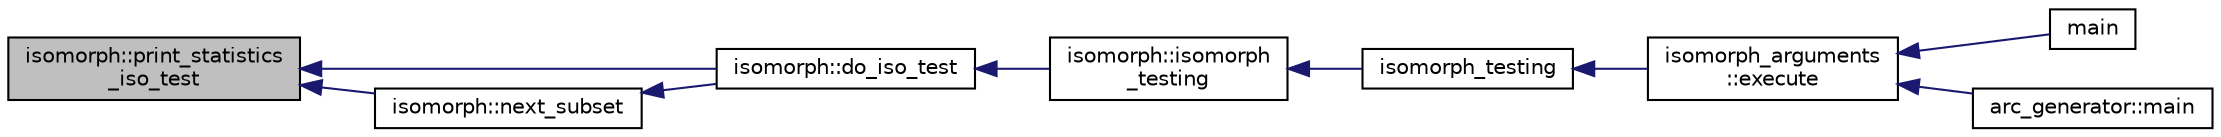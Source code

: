 digraph "isomorph::print_statistics_iso_test"
{
  edge [fontname="Helvetica",fontsize="10",labelfontname="Helvetica",labelfontsize="10"];
  node [fontname="Helvetica",fontsize="10",shape=record];
  rankdir="LR";
  Node9834 [label="isomorph::print_statistics\l_iso_test",height=0.2,width=0.4,color="black", fillcolor="grey75", style="filled", fontcolor="black"];
  Node9834 -> Node9835 [dir="back",color="midnightblue",fontsize="10",style="solid",fontname="Helvetica"];
  Node9835 [label="isomorph::do_iso_test",height=0.2,width=0.4,color="black", fillcolor="white", style="filled",URL="$d3/d5f/classisomorph.html#a51fc3bf5cc3a99282a489b2df37ee24e"];
  Node9835 -> Node9836 [dir="back",color="midnightblue",fontsize="10",style="solid",fontname="Helvetica"];
  Node9836 [label="isomorph::isomorph\l_testing",height=0.2,width=0.4,color="black", fillcolor="white", style="filled",URL="$d3/d5f/classisomorph.html#ad7945ec94ba0ba16953482edfaa4da6e"];
  Node9836 -> Node9837 [dir="back",color="midnightblue",fontsize="10",style="solid",fontname="Helvetica"];
  Node9837 [label="isomorph_testing",height=0.2,width=0.4,color="black", fillcolor="white", style="filled",URL="$d4/d7e/isomorph__global_8_c.html#a5a73cbe9f89c4727f086482ee2d238f9"];
  Node9837 -> Node9838 [dir="back",color="midnightblue",fontsize="10",style="solid",fontname="Helvetica"];
  Node9838 [label="isomorph_arguments\l::execute",height=0.2,width=0.4,color="black", fillcolor="white", style="filled",URL="$d5/de4/classisomorph__arguments.html#aa85e472d14906abdd5672dc66027583e"];
  Node9838 -> Node9839 [dir="back",color="midnightblue",fontsize="10",style="solid",fontname="Helvetica"];
  Node9839 [label="main",height=0.2,width=0.4,color="black", fillcolor="white", style="filled",URL="$d1/d5e/blt__main_8_c.html#a217dbf8b442f20279ea00b898af96f52"];
  Node9838 -> Node9840 [dir="back",color="midnightblue",fontsize="10",style="solid",fontname="Helvetica"];
  Node9840 [label="arc_generator::main",height=0.2,width=0.4,color="black", fillcolor="white", style="filled",URL="$d4/d21/classarc__generator.html#ad80140b51b165dad1fe6ab232be7829a"];
  Node9834 -> Node9841 [dir="back",color="midnightblue",fontsize="10",style="solid",fontname="Helvetica"];
  Node9841 [label="isomorph::next_subset",height=0.2,width=0.4,color="black", fillcolor="white", style="filled",URL="$d3/d5f/classisomorph.html#a9e5876d214f75b10f9b301115ed80002"];
  Node9841 -> Node9835 [dir="back",color="midnightblue",fontsize="10",style="solid",fontname="Helvetica"];
}
